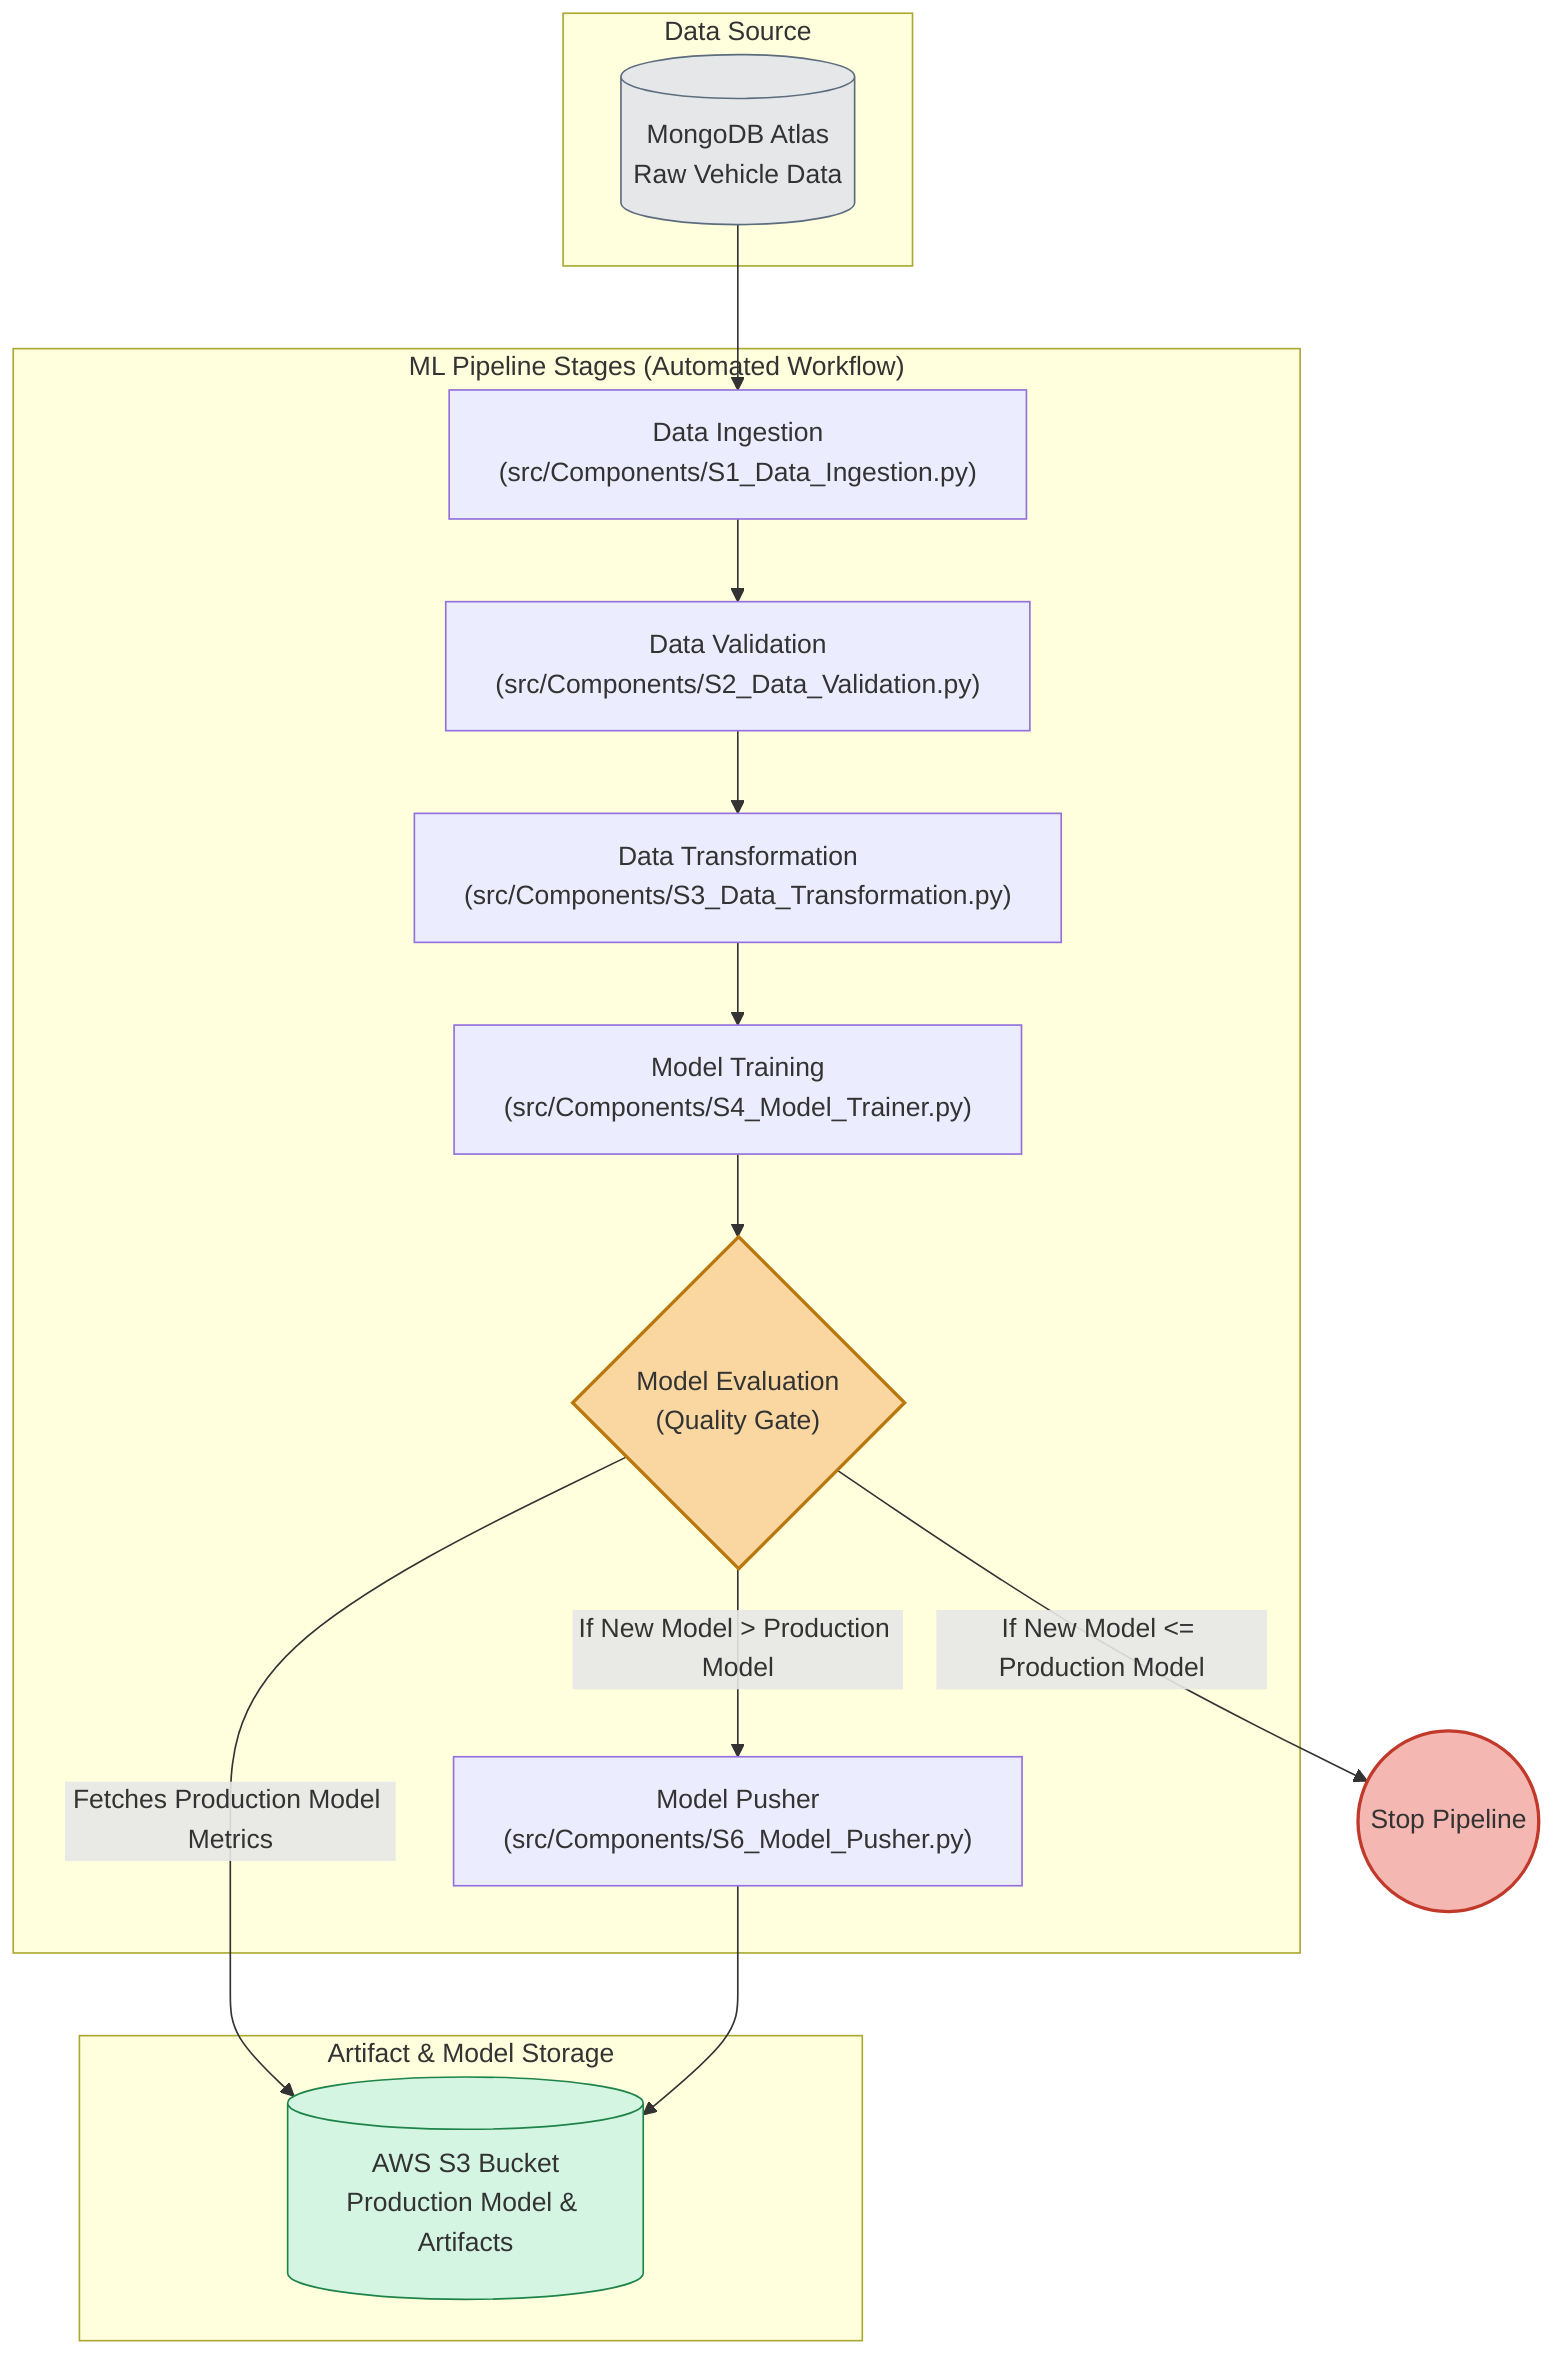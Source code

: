 graph TD

    subgraph "Data Source"

        A[("MongoDB Atlas<br>Raw Vehicle Data")]

    end



    subgraph "ML Pipeline Stages (Automated Workflow)"

        B["Data Ingestion<br>(src/Components/S1_Data_Ingestion.py)"]

        C["Data Validation<br>(src/Components/S2_Data_Validation.py)"]

        D["Data Transformation<br>(src/Components/S3_Data_Transformation.py)"]

        E["Model Training<br>(src/Components/S4_Model_Trainer.py)"]

        F{"Model Evaluation<br>(Quality Gate)"}

        G["Model Pusher<br>(src/Components/S6_Model_Pusher.py)"]

    end



    subgraph "Artifact & Model Storage"

        H[(AWS S3 Bucket<br>Production Model & Artifacts)]

    end



    A --> B;

    B --> C;

    C --> D;

    D --> E;

    E --> F;

    F -- "Fetches Production Model Metrics" --> H;

    F -- "If New Model > Production Model" --> G;

    F -- "If New Model <= Production Model" --> Stop((Stop Pipeline));

    G --> H;



    classDef datasource fill:#E5E7E9,stroke:#5D6D7E;

    class A datasource;



    classDef storage fill:#D5F5E3,stroke:#1E8449;

    class H storage;



    classDef gate fill:#FAD7A0,stroke:#B9770E,stroke-width:2px;

    class F gate;

    

    classDef stop fill:#F5B7B1,stroke:#C0392B,stroke-width:2px;

    class Stop stop;